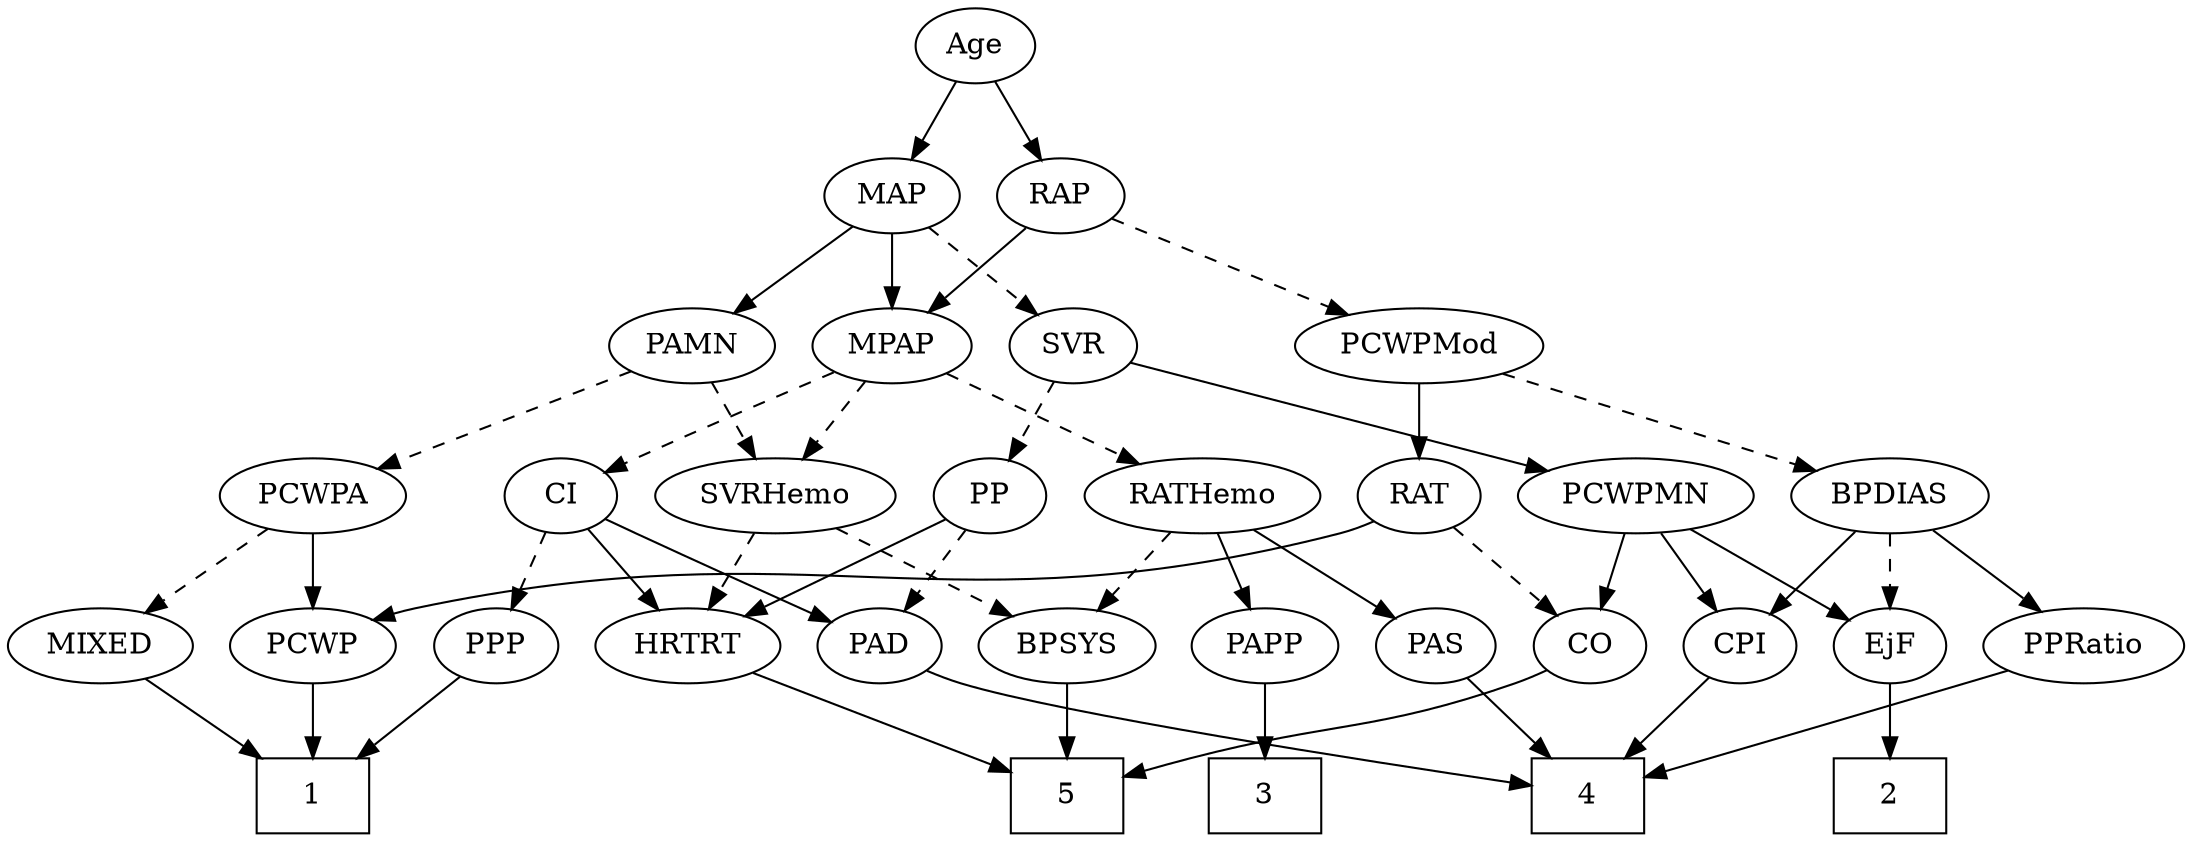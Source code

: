 strict digraph {
	graph [bb="0,0,973.94,396"];
	node [label="\N"];
	1	[height=0.5,
		pos="133.3,18",
		shape=box,
		width=0.75];
	2	[height=0.5,
		pos="849.3,18",
		shape=box,
		width=0.75];
	3	[height=0.5,
		pos="556.3,18",
		shape=box,
		width=0.75];
	4	[height=0.5,
		pos="705.3,18",
		shape=box,
		width=0.75];
	5	[height=0.5,
		pos="468.3,18",
		shape=box,
		width=0.75];
	Age	[height=0.5,
		pos="449.3,378",
		width=0.75];
	RAP	[height=0.5,
		pos="487.3,306",
		width=0.77632];
	Age -> RAP	[pos="e,478.53,323.15 458.11,360.76 462.71,352.28 468.45,341.71 473.62,332.2",
		style=solid];
	MAP	[height=0.5,
		pos="411.3,306",
		width=0.84854];
	Age -> MAP	[pos="e,420.33,323.63 440.48,360.76 435.94,352.4 430.31,342.02 425.2,332.61",
		style=solid];
	EjF	[height=0.5,
		pos="849.3,90",
		width=0.75];
	EjF -> 2	[pos="e,849.3,36.104 849.3,71.697 849.3,63.983 849.3,54.712 849.3,46.112",
		style=solid];
	MPAP	[height=0.5,
		pos="411.3,234",
		width=0.97491];
	RAP -> MPAP	[pos="e,427.71,250.11 471.92,290.83 461.38,281.13 447.21,268.08 435.21,257.03",
		style=solid];
	PCWPMod	[height=0.5,
		pos="644.3,234",
		width=1.4443];
	RAP -> PCWPMod	[pos="e,613.75,248.62 509.79,294.97 534.43,283.99 574.42,266.16 604.4,252.79",
		style=dashed];
	MIXED	[height=0.5,
		pos="40.296,90",
		width=1.1193];
	MIXED -> 1	[pos="e,110.66,36.04 60.019,74.155 72.294,64.916 88.346,52.834 102.3,42.334",
		style=solid];
	RATHemo	[height=0.5,
		pos="549.3,162",
		width=1.3721];
	MPAP -> RATHemo	[pos="e,521.74,176.98 435.33,220.81 456.7,209.97 488.25,193.97 512.74,181.54",
		style=dashed];
	SVRHemo	[height=0.5,
		pos="360.3,162",
		width=1.3902];
	MPAP -> SVRHemo	[pos="e,372.42,179.63 399.47,216.76 393.19,208.14 385.33,197.36 378.31,187.73",
		style=dashed];
	CI	[height=0.5,
		pos="265.3,162",
		width=0.75];
	MPAP -> CI	[pos="e,286.85,173.33 386.53,221.13 361.6,209.17 323.1,190.71 296.19,177.81",
		style=dashed];
	BPSYS	[height=0.5,
		pos="468.3,90",
		width=1.0471];
	BPSYS -> 5	[pos="e,468.3,36.104 468.3,71.697 468.3,63.983 468.3,54.712 468.3,46.112",
		style=solid];
	PAD	[height=0.5,
		pos="384.3,90",
		width=0.79437];
	PAD -> 4	[pos="e,678.26,23.175 405.86,78.018 410.83,75.786 416.18,73.627 421.3,72 466.9,57.513 602.28,35.181 668.28,24.744",
		style=solid];
	CO	[height=0.5,
		pos="705.3,90",
		width=0.75];
	CO -> 5	[pos="e,495.43,28.318 684.66,78.374 679.71,76.072 674.38,73.793 669.3,72 605.05,49.337 585.84,54.599 520.3,36 515.34,34.594 510.15,33.02 \
505.05,31.414",
		style=solid];
	PAS	[height=0.5,
		pos="633.3,90",
		width=0.75];
	PAS -> 4	[pos="e,687.69,36.113 647.87,74.834 657.21,65.746 669.59,53.71 680.47,43.141",
		style=solid];
	PAMN	[height=0.5,
		pos="322.3,234",
		width=1.011];
	PCWPA	[height=0.5,
		pos="133.3,162",
		width=1.1555];
	PAMN -> PCWPA	[pos="e,163.98,174.37 294,222.52 262.09,210.7 209.94,191.39 173.74,177.98",
		style=dashed];
	PAMN -> SVRHemo	[pos="e,351.09,179.96 331.3,216.41 335.78,208.16 341.29,198.01 346.3,188.78",
		style=dashed];
	RATHemo -> BPSYS	[pos="e,485.77,106.1 530.92,145.12 519.81,135.52 505.51,123.16 493.38,112.67",
		style=dashed];
	RATHemo -> PAS	[pos="e,617.14,104.47 568.36,145.12 580.43,135.06 596.15,121.96 609.09,111.17",
		style=solid];
	PAPP	[height=0.5,
		pos="556.3,90",
		width=0.88464];
	RATHemo -> PAPP	[pos="e,554.59,108.1 551.03,143.7 551.8,135.98 552.73,126.71 553.59,118.11",
		style=solid];
	CPI	[height=0.5,
		pos="777.3,90",
		width=0.75];
	CPI -> 4	[pos="e,722.9,36.113 762.73,74.834 753.38,65.746 741,53.71 730.13,43.141",
		style=solid];
	RAT	[height=0.5,
		pos="644.3,162",
		width=0.75827];
	RAT -> CO	[pos="e,692.09,106.16 657.53,145.81 665.69,136.45 676.29,124.28 685.44,113.79",
		style=dashed];
	PCWP	[height=0.5,
		pos="133.3,90",
		width=0.97491];
	RAT -> PCWP	[pos="e,158.97,102.33 623.63,149.98 618.43,147.64 612.77,145.44 607.3,144 421.82,95.233 364.19,150.99 177.3,108 174.45,107.35 171.55,106.54 \
168.66,105.65",
		style=solid];
	SVR	[height=0.5,
		pos="492.3,234",
		width=0.77632];
	PCWPMN	[height=0.5,
		pos="739.3,162",
		width=1.3902];
	SVR -> PCWPMN	[pos="e,701.54,173.92 517.55,225.93 553.65,215.81 622.08,196.59 680.3,180 684.05,178.93 687.94,177.82 691.85,176.7",
		style=solid];
	PP	[height=0.5,
		pos="455.3,162",
		width=0.75];
	SVR -> PP	[pos="e,463.83,179.15 483.71,216.76 479.23,208.28 473.65,197.71 468.62,188.2",
		style=dashed];
	PCWPMod -> RAT	[pos="e,644.3,180.1 644.3,215.7 644.3,207.98 644.3,198.71 644.3,190.11",
		style=solid];
	BPDIAS	[height=0.5,
		pos="849.3,162",
		width=1.1735];
	PCWPMod -> BPDIAS	[pos="e,817.36,173.9 680,220.81 715.6,208.65 770.22,190 807.74,177.19",
		style=dashed];
	PCWPA -> MIXED	[pos="e,60.117,105.92 113.12,145.81 99.988,135.93 82.684,122.9 68.239,112.03",
		style=dashed];
	PCWPA -> PCWP	[pos="e,133.3,108.1 133.3,143.7 133.3,135.98 133.3,126.71 133.3,118.11",
		style=solid];
	PCWPMN -> EjF	[pos="e,830.48,102.97 762.89,145.98 780.1,135.04 803.46,120.17 821.56,108.65",
		style=solid];
	PCWPMN -> CO	[pos="e,713.22,107.31 731.07,144.05 727.04,135.77 722.11,125.62 717.65,116.42",
		style=solid];
	PCWPMN -> CPI	[pos="e,768.44,107.31 748.5,144.05 753.04,135.68 758.62,125.4 763.65,116.13",
		style=solid];
	SVRHemo -> BPSYS	[pos="e,446.64,105.04 383.47,145.98 399.4,135.65 420.73,121.83 438.02,110.63",
		style=dashed];
	HRTRT	[height=0.5,
		pos="298.3,90",
		width=1.1013];
	SVRHemo -> HRTRT	[pos="e,312.46,106.99 345.6,144.41 337.69,135.48 327.8,124.31 319.11,114.5",
		style=dashed];
	BPDIAS -> EjF	[pos="e,849.3,108.1 849.3,143.7 849.3,135.98 849.3,126.71 849.3,118.11",
		style=dashed];
	BPDIAS -> CPI	[pos="e,792.1,105.39 832.96,145.12 823.08,135.51 810.34,123.13 799.55,112.63",
		style=solid];
	PPRatio	[height=0.5,
		pos="934.3,90",
		width=1.1013];
	BPDIAS -> PPRatio	[pos="e,916.07,106.01 868.16,145.46 879.88,135.82 895.1,123.28 908,112.66",
		style=solid];
	MAP -> MPAP	[pos="e,411.3,252.1 411.3,287.7 411.3,279.98 411.3,270.71 411.3,262.11",
		style=solid];
	MAP -> PAMN	[pos="e,340.76,249.52 393.71,291.17 380.92,281.11 363.38,267.32 348.89,255.91",
		style=solid];
	MAP -> SVR	[pos="e,476.09,249.01 428.08,290.5 439.75,280.41 455.46,266.83 468.43,255.62",
		style=dashed];
	PP -> PAD	[pos="e,398.99,105.49 440.59,146.5 430.68,136.73 417.45,123.69 406.31,112.7",
		style=dashed];
	PP -> HRTRT	[pos="e,326.27,102.99 434.02,150.83 429.19,148.56 424.08,146.18 419.3,144 391.41,131.31 359.68,117.43 335.71,107.06",
		style=solid];
	PPP	[height=0.5,
		pos="213.3,90",
		width=0.75];
	PPP -> 1	[pos="e,152.75,36.019 197.49,75.17 186.96,65.953 172.84,53.599 160.52,42.823",
		style=solid];
	PPRatio -> 4	[pos="e,732.56,26.591 904.05,78.254 897.86,76.128 891.38,73.951 885.3,72 836.1,56.232 778.78,39.661 742.28,29.332",
		style=solid];
	PCWP -> 1	[pos="e,133.3,36.104 133.3,71.697 133.3,63.983 133.3,54.712 133.3,46.112",
		style=solid];
	CI -> PAD	[pos="e,363.82,103.05 284.95,149.44 304.01,138.23 333.17,121.08 354.97,108.25",
		style=solid];
	CI -> PPP	[pos="e,224.8,106.49 253.76,145.46 247.02,136.4 238.39,124.79 230.84,114.61",
		style=dashed];
	CI -> HRTRT	[pos="e,290.3,107.96 273.12,144.41 276.96,136.25 281.69,126.22 286.01,117.07",
		style=solid];
	PAPP -> 3	[pos="e,556.3,36.104 556.3,71.697 556.3,63.983 556.3,54.712 556.3,46.112",
		style=solid];
	HRTRT -> 5	[pos="e,441.16,30.175 326.75,77.284 355.62,65.397 400.41,46.953 431.86,34.004",
		style=solid];
}

